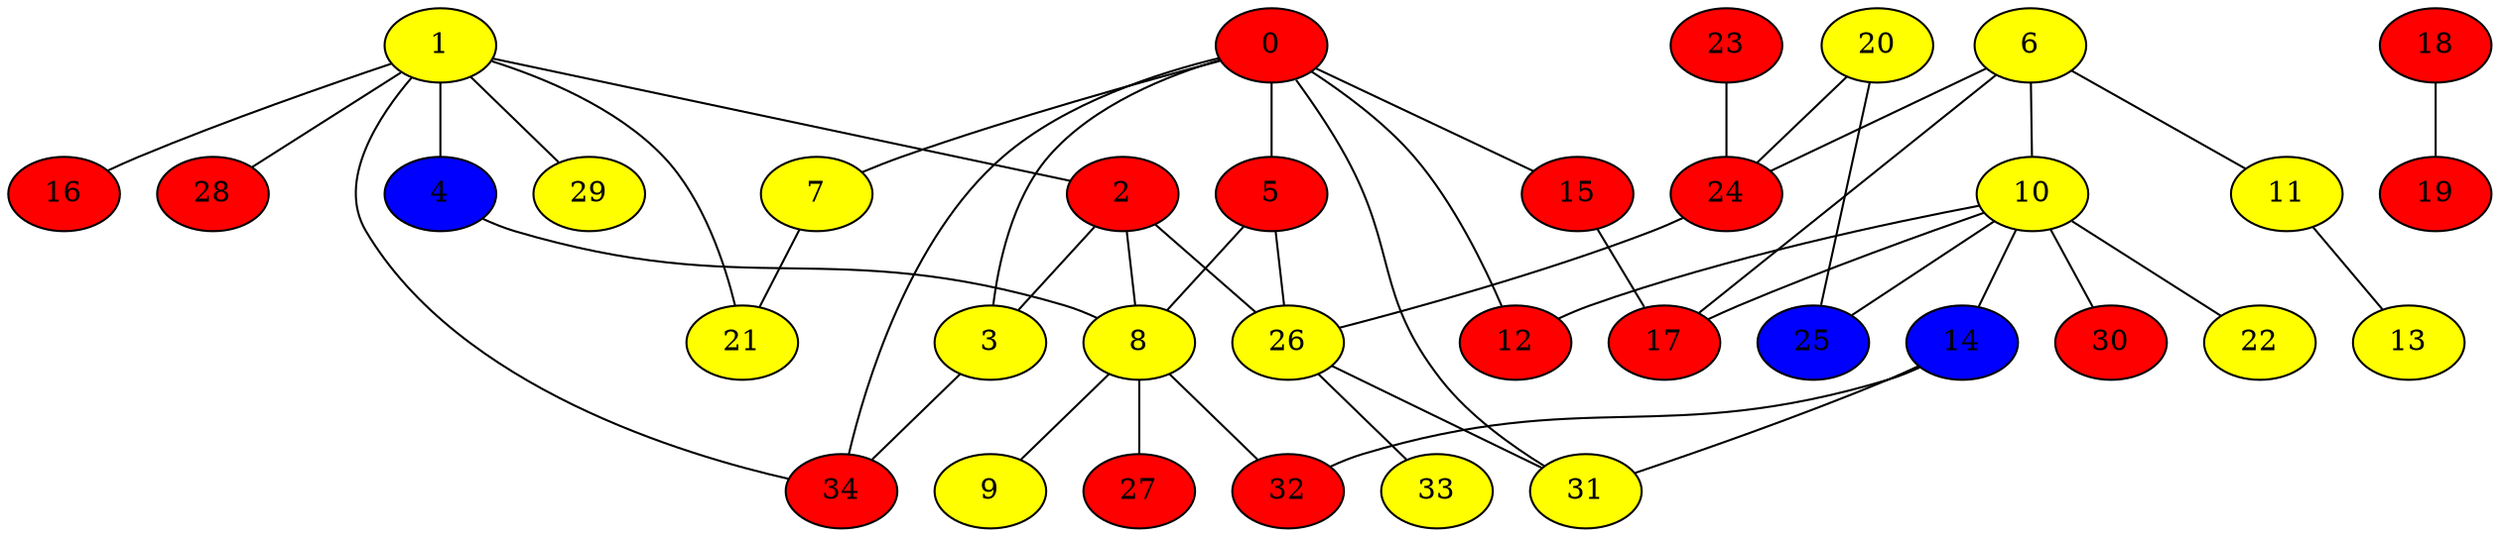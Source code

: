 graph {
0 [style = filled fillcolor = red];
1 [style = filled fillcolor = yellow];
2 [style = filled fillcolor = red];
3 [style = filled fillcolor = yellow];
4 [style = filled fillcolor = blue];
5 [style = filled fillcolor = red];
6 [style = filled fillcolor = yellow];
7 [style = filled fillcolor = yellow];
8 [style = filled fillcolor = yellow];
9 [style = filled fillcolor = yellow];
10 [style = filled fillcolor = yellow];
11 [style = filled fillcolor = yellow];
12 [style = filled fillcolor = red];
13 [style = filled fillcolor = yellow];
14 [style = filled fillcolor = blue];
15 [style = filled fillcolor = red];
16 [style = filled fillcolor = red];
17 [style = filled fillcolor = red];
18 [style = filled fillcolor = red];
19 [style = filled fillcolor = red];
20 [style = filled fillcolor = yellow];
21 [style = filled fillcolor = yellow];
22 [style = filled fillcolor = yellow];
23 [style = filled fillcolor = red];
24 [style = filled fillcolor = red];
25 [style = filled fillcolor = blue];
26 [style = filled fillcolor = yellow];
27 [style = filled fillcolor = red];
28 [style = filled fillcolor = red];
29 [style = filled fillcolor = yellow];
30 [style = filled fillcolor = red];
31 [style = filled fillcolor = yellow];
32 [style = filled fillcolor = red];
33 [style = filled fillcolor = yellow];
34 [style = filled fillcolor = red];
0 -- 5;
0 -- 3;
0 -- 7;
0 -- 12;
0 -- 15;
0 -- 31;
0 -- 34;
1 -- 2;
1 -- 4;
1 -- 16;
1 -- 21;
1 -- 28;
1 -- 29;
1 -- 34;
2 -- 3;
2 -- 8;
2 -- 26;
3 -- 34;
4 -- 8;
5 -- 8;
5 -- 26;
6 -- 10;
6 -- 11;
6 -- 17;
6 -- 24;
7 -- 21;
8 -- 9;
8 -- 27;
8 -- 32;
10 -- 12;
10 -- 14;
10 -- 17;
10 -- 22;
10 -- 25;
10 -- 30;
11 -- 13;
14 -- 31;
14 -- 32;
15 -- 17;
18 -- 19;
20 -- 24;
20 -- 25;
23 -- 24;
24 -- 26;
26 -- 31;
26 -- 33;
}

